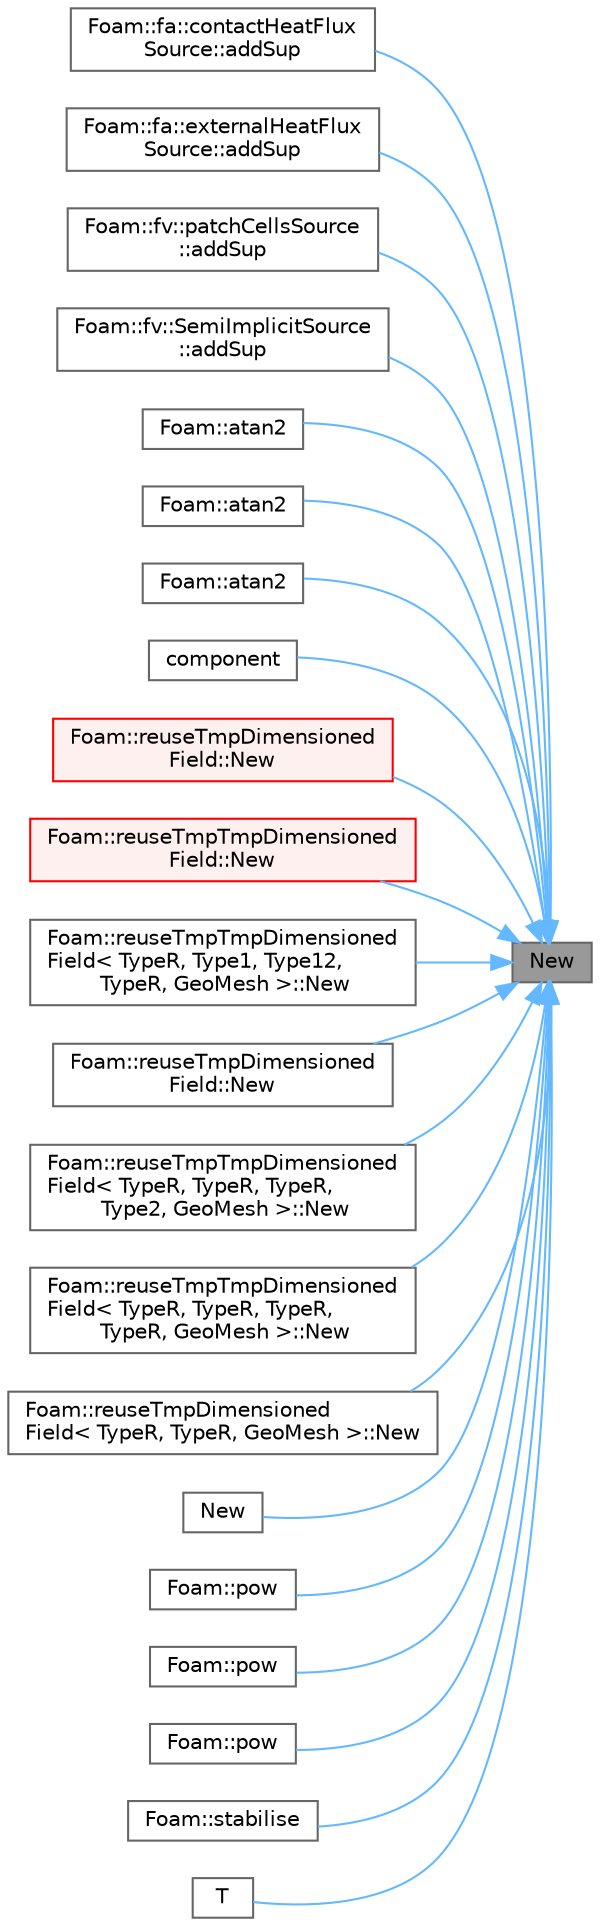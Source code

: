 digraph "New"
{
 // LATEX_PDF_SIZE
  bgcolor="transparent";
  edge [fontname=Helvetica,fontsize=10,labelfontname=Helvetica,labelfontsize=10];
  node [fontname=Helvetica,fontsize=10,shape=box,height=0.2,width=0.4];
  rankdir="RL";
  Node1 [id="Node000001",label="New",height=0.2,width=0.4,color="gray40", fillcolor="grey60", style="filled", fontcolor="black",tooltip=" "];
  Node1 -> Node2 [id="edge1_Node000001_Node000002",dir="back",color="steelblue1",style="solid",tooltip=" "];
  Node2 [id="Node000002",label="Foam::fa::contactHeatFlux\lSource::addSup",height=0.2,width=0.4,color="grey40", fillcolor="white", style="filled",URL="$classFoam_1_1fa_1_1contactHeatFluxSource.html#a64d6bc2e76b29c01f5207051f0d8aa2e",tooltip=" "];
  Node1 -> Node3 [id="edge2_Node000001_Node000003",dir="back",color="steelblue1",style="solid",tooltip=" "];
  Node3 [id="Node000003",label="Foam::fa::externalHeatFlux\lSource::addSup",height=0.2,width=0.4,color="grey40", fillcolor="white", style="filled",URL="$classFoam_1_1fa_1_1externalHeatFluxSource.html#a64d6bc2e76b29c01f5207051f0d8aa2e",tooltip=" "];
  Node1 -> Node4 [id="edge3_Node000001_Node000004",dir="back",color="steelblue1",style="solid",tooltip=" "];
  Node4 [id="Node000004",label="Foam::fv::patchCellsSource\l::addSup",height=0.2,width=0.4,color="grey40", fillcolor="white", style="filled",URL="$classFoam_1_1fv_1_1patchCellsSource.html#a1a2fc9c6c65fd9593d06fb8a5377afbe",tooltip=" "];
  Node1 -> Node5 [id="edge4_Node000001_Node000005",dir="back",color="steelblue1",style="solid",tooltip=" "];
  Node5 [id="Node000005",label="Foam::fv::SemiImplicitSource\l::addSup",height=0.2,width=0.4,color="grey40", fillcolor="white", style="filled",URL="$classFoam_1_1fv_1_1SemiImplicitSource.html#a7603d4e581a34b90dd11ff318e3fa9cc",tooltip=" "];
  Node1 -> Node6 [id="edge5_Node000001_Node000006",dir="back",color="steelblue1",style="solid",tooltip=" "];
  Node6 [id="Node000006",label="Foam::atan2",height=0.2,width=0.4,color="grey40", fillcolor="white", style="filled",URL="$namespaceFoam.html#afc3bf422185a1ca2610b15c8a4251d78",tooltip=" "];
  Node1 -> Node7 [id="edge6_Node000001_Node000007",dir="back",color="steelblue1",style="solid",tooltip=" "];
  Node7 [id="Node000007",label="Foam::atan2",height=0.2,width=0.4,color="grey40", fillcolor="white", style="filled",URL="$namespaceFoam.html#ae2c976d18d9f22df9344b380e3374458",tooltip=" "];
  Node1 -> Node8 [id="edge7_Node000001_Node000008",dir="back",color="steelblue1",style="solid",tooltip=" "];
  Node8 [id="Node000008",label="Foam::atan2",height=0.2,width=0.4,color="grey40", fillcolor="white", style="filled",URL="$namespaceFoam.html#a818e58ccb5f239477fe70e5b1c0c9bda",tooltip=" "];
  Node1 -> Node9 [id="edge8_Node000001_Node000009",dir="back",color="steelblue1",style="solid",tooltip=" "];
  Node9 [id="Node000009",label="component",height=0.2,width=0.4,color="grey40", fillcolor="white", style="filled",URL="$classFoam_1_1DimensionedField.html#a6b0e824614c819a6cd6d4ff151ea6b1e",tooltip=" "];
  Node1 -> Node10 [id="edge9_Node000001_Node000010",dir="back",color="steelblue1",style="solid",tooltip=" "];
  Node10 [id="Node000010",label="Foam::reuseTmpDimensioned\lField::New",height=0.2,width=0.4,color="red", fillcolor="#FFF0F0", style="filled",URL="$structFoam_1_1reuseTmpDimensionedField.html#a23a39dafed13b18301c5be87ce299fab",tooltip=" "];
  Node1 -> Node540 [id="edge10_Node000001_Node000540",dir="back",color="steelblue1",style="solid",tooltip=" "];
  Node540 [id="Node000540",label="Foam::reuseTmpTmpDimensioned\lField::New",height=0.2,width=0.4,color="red", fillcolor="#FFF0F0", style="filled",URL="$structFoam_1_1reuseTmpTmpDimensionedField.html#ad6a958e89dd516a474706828874058b9",tooltip=" "];
  Node1 -> Node543 [id="edge11_Node000001_Node000543",dir="back",color="steelblue1",style="solid",tooltip=" "];
  Node543 [id="Node000543",label="Foam::reuseTmpTmpDimensioned\lField\< TypeR, Type1, Type12,\l TypeR, GeoMesh \>::New",height=0.2,width=0.4,color="grey40", fillcolor="white", style="filled",URL="$structFoam_1_1reuseTmpTmpDimensionedField_3_01TypeR_00_01Type1_00_01Type12_00_01TypeR_00_01GeoMesh_01_4.html#acfd425bc1d56d9ea69a1af52fd533b25",tooltip=" "];
  Node1 -> Node544 [id="edge12_Node000001_Node000544",dir="back",color="steelblue1",style="solid",tooltip=" "];
  Node544 [id="Node000544",label="Foam::reuseTmpDimensioned\lField::New",height=0.2,width=0.4,color="grey40", fillcolor="white", style="filled",URL="$structFoam_1_1reuseTmpDimensionedField.html#a33b2dcf600217d4a3f733a0b1423eb8f",tooltip=" "];
  Node1 -> Node545 [id="edge13_Node000001_Node000545",dir="back",color="steelblue1",style="solid",tooltip=" "];
  Node545 [id="Node000545",label="Foam::reuseTmpTmpDimensioned\lField\< TypeR, TypeR, TypeR,\l Type2, GeoMesh \>::New",height=0.2,width=0.4,color="grey40", fillcolor="white", style="filled",URL="$structFoam_1_1reuseTmpTmpDimensionedField_3_01TypeR_00_01TypeR_00_01TypeR_00_01Type2_00_01GeoMesh_01_4.html#a89a08bf496196a3355030a7bad8f1aef",tooltip=" "];
  Node1 -> Node546 [id="edge14_Node000001_Node000546",dir="back",color="steelblue1",style="solid",tooltip=" "];
  Node546 [id="Node000546",label="Foam::reuseTmpTmpDimensioned\lField\< TypeR, TypeR, TypeR,\l TypeR, GeoMesh \>::New",height=0.2,width=0.4,color="grey40", fillcolor="white", style="filled",URL="$structFoam_1_1reuseTmpTmpDimensionedField_3_01TypeR_00_01TypeR_00_01TypeR_00_01TypeR_00_01GeoMesh_01_4.html#a03d574c1d4f02ae7749b88b49a750c6f",tooltip=" "];
  Node1 -> Node547 [id="edge15_Node000001_Node000547",dir="back",color="steelblue1",style="solid",tooltip=" "];
  Node547 [id="Node000547",label="Foam::reuseTmpDimensioned\lField\< TypeR, TypeR, GeoMesh \>::New",height=0.2,width=0.4,color="grey40", fillcolor="white", style="filled",URL="$structFoam_1_1reuseTmpDimensionedField_3_01TypeR_00_01TypeR_00_01GeoMesh_01_4.html#a06e9b750a7ebf0a6fd2d0531bf5647d9",tooltip=" "];
  Node1 -> Node548 [id="edge16_Node000001_Node000548",dir="back",color="steelblue1",style="solid",tooltip=" "];
  Node548 [id="Node000548",label="New",height=0.2,width=0.4,color="grey40", fillcolor="white", style="filled",URL="$classFoam_1_1DimensionedField.html#af97ad75c616a4718024df7b84f3e525a",tooltip=" "];
  Node1 -> Node549 [id="edge17_Node000001_Node000549",dir="back",color="steelblue1",style="solid",tooltip=" "];
  Node549 [id="Node000549",label="Foam::pow",height=0.2,width=0.4,color="grey40", fillcolor="white", style="filled",URL="$namespaceFoam.html#ae10a4ddb125a8dd4b335a6d1ad4d1b87",tooltip=" "];
  Node1 -> Node550 [id="edge18_Node000001_Node000550",dir="back",color="steelblue1",style="solid",tooltip=" "];
  Node550 [id="Node000550",label="Foam::pow",height=0.2,width=0.4,color="grey40", fillcolor="white", style="filled",URL="$namespaceFoam.html#a2b71fed17b008ea47a6aacfb11061d0f",tooltip=" "];
  Node1 -> Node551 [id="edge19_Node000001_Node000551",dir="back",color="steelblue1",style="solid",tooltip=" "];
  Node551 [id="Node000551",label="Foam::pow",height=0.2,width=0.4,color="grey40", fillcolor="white", style="filled",URL="$namespaceFoam.html#a65aae799deb119500e9947c7164bb56f",tooltip=" "];
  Node1 -> Node552 [id="edge20_Node000001_Node000552",dir="back",color="steelblue1",style="solid",tooltip=" "];
  Node552 [id="Node000552",label="Foam::stabilise",height=0.2,width=0.4,color="grey40", fillcolor="white", style="filled",URL="$namespaceFoam.html#a1f3543a73e4e73c68a5d03e4dba703dd",tooltip=" "];
  Node1 -> Node553 [id="edge21_Node000001_Node000553",dir="back",color="steelblue1",style="solid",tooltip=" "];
  Node553 [id="Node000553",label="T",height=0.2,width=0.4,color="grey40", fillcolor="white", style="filled",URL="$classFoam_1_1DimensionedField.html#a030aa77fc1323bc24dadf8116a3de69c",tooltip=" "];
}
